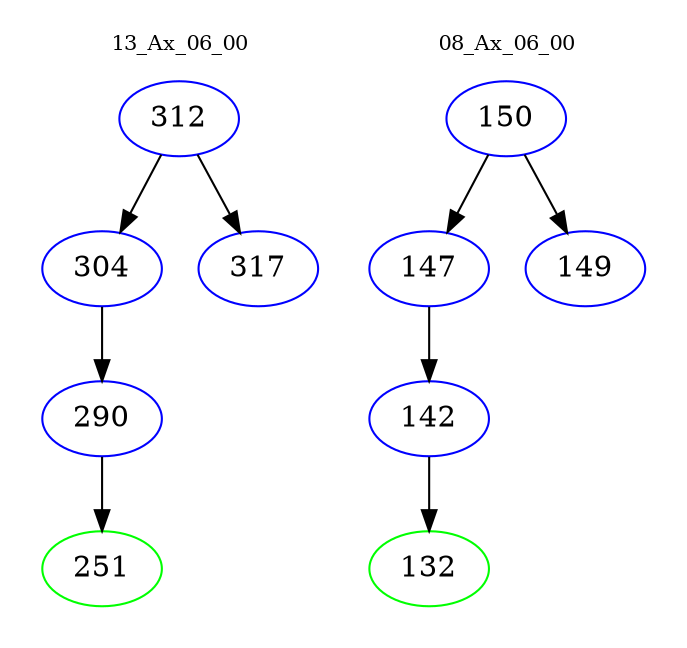 digraph{
subgraph cluster_0 {
color = white
label = "13_Ax_06_00";
fontsize=10;
T0_312 [label="312", color="blue"]
T0_312 -> T0_304 [color="black"]
T0_304 [label="304", color="blue"]
T0_304 -> T0_290 [color="black"]
T0_290 [label="290", color="blue"]
T0_290 -> T0_251 [color="black"]
T0_251 [label="251", color="green"]
T0_312 -> T0_317 [color="black"]
T0_317 [label="317", color="blue"]
}
subgraph cluster_1 {
color = white
label = "08_Ax_06_00";
fontsize=10;
T1_150 [label="150", color="blue"]
T1_150 -> T1_147 [color="black"]
T1_147 [label="147", color="blue"]
T1_147 -> T1_142 [color="black"]
T1_142 [label="142", color="blue"]
T1_142 -> T1_132 [color="black"]
T1_132 [label="132", color="green"]
T1_150 -> T1_149 [color="black"]
T1_149 [label="149", color="blue"]
}
}
